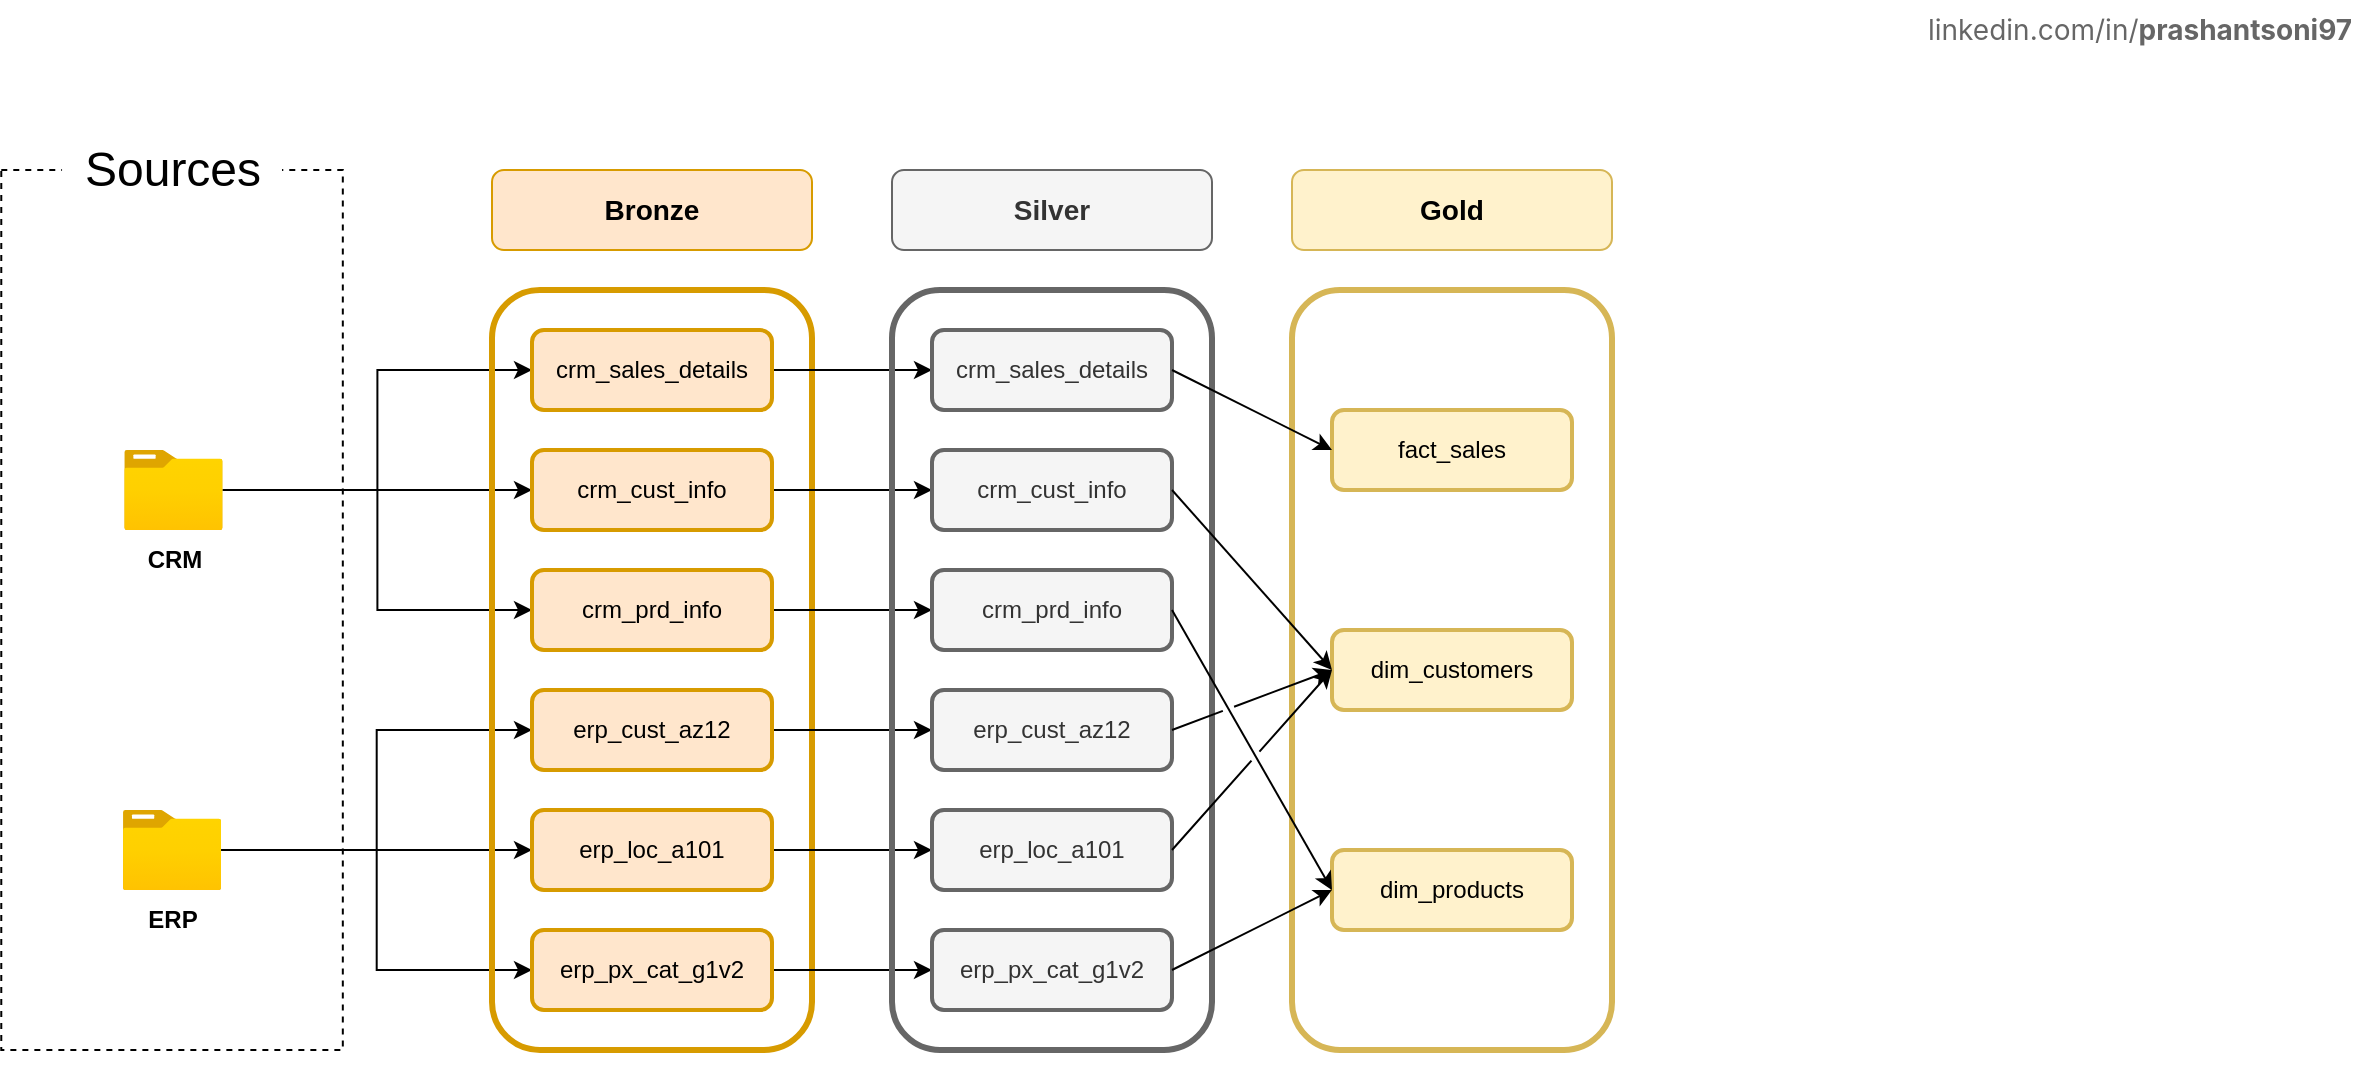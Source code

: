 <mxfile version="26.2.2">
  <diagram name="Page-1" id="aAPq7yrX8xiN54vTb0ye">
    <mxGraphModel dx="1833" dy="779" grid="1" gridSize="10" guides="1" tooltips="1" connect="1" arrows="1" fold="1" page="0" pageScale="1" pageWidth="850" pageHeight="1100" math="0" shadow="0">
      <root>
        <mxCell id="0" />
        <mxCell id="1" parent="0" />
        <mxCell id="GxLiyHWng1ZLxqPeN5Pv-1" value="" style="rounded=1;whiteSpace=wrap;html=1;fillColor=none;strokeColor=#d6b656;fontStyle=1;strokeWidth=3;" vertex="1" parent="1">
          <mxGeometry x="-340" y="140" width="160" height="380" as="geometry" />
        </mxCell>
        <mxCell id="CCftOi4Q_SrcD-vtpvmh-3" value="" style="rounded=0;whiteSpace=wrap;html=1;fillColor=none;dashed=1;" parent="1" vertex="1">
          <mxGeometry x="-985.36" y="80" width="170.77" height="440" as="geometry" />
        </mxCell>
        <mxCell id="CCftOi4Q_SrcD-vtpvmh-12" value="&lt;font style=&quot;font-size: 24px;&quot;&gt;Sources&lt;/font&gt;" style="text;html=1;align=center;verticalAlign=middle;resizable=0;points=[];autosize=1;strokeColor=none;fillColor=default;" parent="1" vertex="1">
          <mxGeometry x="-954.98" y="60" width="110" height="40" as="geometry" />
        </mxCell>
        <mxCell id="GxLiyHWng1ZLxqPeN5Pv-10" style="edgeStyle=orthogonalEdgeStyle;rounded=0;orthogonalLoop=1;jettySize=auto;html=1;" edge="1" parent="1" source="CCftOi4Q_SrcD-vtpvmh-32" target="WwM-MeeeuHuCIYZ2TYNl-12">
          <mxGeometry relative="1" as="geometry" />
        </mxCell>
        <mxCell id="GxLiyHWng1ZLxqPeN5Pv-11" style="edgeStyle=orthogonalEdgeStyle;rounded=0;orthogonalLoop=1;jettySize=auto;html=1;entryX=0;entryY=0.5;entryDx=0;entryDy=0;" edge="1" parent="1" source="CCftOi4Q_SrcD-vtpvmh-32" target="WwM-MeeeuHuCIYZ2TYNl-15">
          <mxGeometry relative="1" as="geometry" />
        </mxCell>
        <mxCell id="GxLiyHWng1ZLxqPeN5Pv-12" style="edgeStyle=orthogonalEdgeStyle;rounded=0;orthogonalLoop=1;jettySize=auto;html=1;entryX=0;entryY=0.5;entryDx=0;entryDy=0;" edge="1" parent="1" source="CCftOi4Q_SrcD-vtpvmh-32" target="WwM-MeeeuHuCIYZ2TYNl-14">
          <mxGeometry relative="1" as="geometry" />
        </mxCell>
        <mxCell id="CCftOi4Q_SrcD-vtpvmh-32" value="" style="image;aspect=fixed;html=1;points=[];align=center;fontSize=12;image=img/lib/azure2/general/Folder_Blank.svg;" parent="1" vertex="1">
          <mxGeometry x="-923.92" y="220" width="49.29" height="40" as="geometry" />
        </mxCell>
        <mxCell id="CCftOi4Q_SrcD-vtpvmh-36" value="&lt;b&gt;CRM&lt;/b&gt;" style="text;html=1;align=center;verticalAlign=middle;resizable=0;points=[];autosize=1;strokeColor=none;fillColor=none;" parent="1" vertex="1">
          <mxGeometry x="-924.27" y="260" width="50" height="30" as="geometry" />
        </mxCell>
        <mxCell id="GxLiyHWng1ZLxqPeN5Pv-13" style="edgeStyle=orthogonalEdgeStyle;rounded=0;orthogonalLoop=1;jettySize=auto;html=1;" edge="1" parent="1" source="CCftOi4Q_SrcD-vtpvmh-38" target="WwM-MeeeuHuCIYZ2TYNl-17">
          <mxGeometry relative="1" as="geometry" />
        </mxCell>
        <mxCell id="GxLiyHWng1ZLxqPeN5Pv-14" style="edgeStyle=orthogonalEdgeStyle;rounded=0;orthogonalLoop=1;jettySize=auto;html=1;entryX=0;entryY=0.5;entryDx=0;entryDy=0;" edge="1" parent="1" source="CCftOi4Q_SrcD-vtpvmh-38" target="WwM-MeeeuHuCIYZ2TYNl-16">
          <mxGeometry relative="1" as="geometry" />
        </mxCell>
        <mxCell id="GxLiyHWng1ZLxqPeN5Pv-15" style="edgeStyle=orthogonalEdgeStyle;rounded=0;orthogonalLoop=1;jettySize=auto;html=1;entryX=0;entryY=0.5;entryDx=0;entryDy=0;" edge="1" parent="1" source="CCftOi4Q_SrcD-vtpvmh-38" target="WwM-MeeeuHuCIYZ2TYNl-18">
          <mxGeometry relative="1" as="geometry" />
        </mxCell>
        <mxCell id="CCftOi4Q_SrcD-vtpvmh-38" value="" style="image;aspect=fixed;html=1;points=[];align=center;fontSize=12;image=img/lib/azure2/general/Folder_Blank.svg;" parent="1" vertex="1">
          <mxGeometry x="-924.62" y="400" width="49.29" height="40" as="geometry" />
        </mxCell>
        <mxCell id="CCftOi4Q_SrcD-vtpvmh-39" value="&lt;b&gt;ERP&lt;/b&gt;" style="text;html=1;align=center;verticalAlign=middle;resizable=0;points=[];autosize=1;strokeColor=none;fillColor=none;" parent="1" vertex="1">
          <mxGeometry x="-924.62" y="440" width="50" height="30" as="geometry" />
        </mxCell>
        <UserObject label="&lt;span style=&quot;color: rgba(0, 0, 0, 0.6); font-family: -apple-system, system-ui, BlinkMacSystemFont, &amp;quot;Segoe UI&amp;quot;, Roboto, &amp;quot;Helvetica Neue&amp;quot;, &amp;quot;Fira Sans&amp;quot;, Ubuntu, Oxygen, &amp;quot;Oxygen Sans&amp;quot;, Cantarell, &amp;quot;Droid Sans&amp;quot;, &amp;quot;Apple Color Emoji&amp;quot;, &amp;quot;Segoe UI Emoji&amp;quot;, &amp;quot;Segoe UI Emoji&amp;quot;, &amp;quot;Segoe UI Symbol&amp;quot;, &amp;quot;Lucida Grande&amp;quot;, Helvetica, Arial, sans-serif; font-size: 14px; font-style: normal; font-variant-ligatures: normal; font-variant-caps: normal; letter-spacing: normal; orphans: 2; text-align: start; text-indent: 0px; text-transform: none; widows: 2; word-spacing: 0px; -webkit-text-stroke-width: 0px; white-space: normal; background-color: rgb(255, 255, 255); text-decoration-thickness: initial; text-decoration-style: initial; text-decoration-color: initial; float: none; display: inline !important;&quot;&gt;linkedin.com/in/&lt;b&gt;prashantsoni97&lt;/b&gt;&lt;/span&gt;" link="&lt;span style=&quot;color: rgba(0, 0, 0, 0.6); font-family: -apple-system, system-ui, BlinkMacSystemFont, &amp;quot;Segoe UI&amp;quot;, Roboto, &amp;quot;Helvetica Neue&amp;quot;, &amp;quot;Fira Sans&amp;quot;, Ubuntu, Oxygen, &amp;quot;Oxygen Sans&amp;quot;, Cantarell, &amp;quot;Droid Sans&amp;quot;, &amp;quot;Apple Color Emoji&amp;quot;, &amp;quot;Segoe UI Emoji&amp;quot;, &amp;quot;Segoe UI Emoji&amp;quot;, &amp;quot;Segoe UI Symbol&amp;quot;, &amp;quot;Lucida Grande&amp;quot;, Helvetica, Arial, sans-serif; font-size: 14px; font-style: normal; font-variant-ligatures: normal; font-variant-caps: normal; font-weight: 400; letter-spacing: normal; orphans: 2; text-align: start; text-indent: 0px; text-transform: none; widows: 2; word-spacing: 0px; -webkit-text-stroke-width: 0px; white-space: normal; background-color: rgb(255, 255, 255); text-decoration-thickness: initial; text-decoration-style: initial; text-decoration-color: initial; display: inline !important; float: none;&quot;&gt;linkedin.com/in/prashantsoni97&lt;/span&gt;" id="gh4Ekd1EIu0wh4TbDIRg-9">
          <mxCell style="text;whiteSpace=wrap;html=1;" parent="1" vertex="1">
            <mxGeometry x="-24.48" y="-5" width="199.23" height="30" as="geometry" />
          </mxCell>
        </UserObject>
        <mxCell id="WwM-MeeeuHuCIYZ2TYNl-3" style="edgeStyle=orthogonalEdgeStyle;rounded=0;orthogonalLoop=1;jettySize=auto;html=1;exitX=0.5;exitY=1;exitDx=0;exitDy=0;" parent="1" source="CCftOi4Q_SrcD-vtpvmh-3" target="CCftOi4Q_SrcD-vtpvmh-3" edge="1">
          <mxGeometry relative="1" as="geometry" />
        </mxCell>
        <mxCell id="WwM-MeeeuHuCIYZ2TYNl-7" value="&lt;font style=&quot;font-size: 14px;&quot;&gt;Bronze&lt;/font&gt;" style="rounded=1;whiteSpace=wrap;html=1;fillColor=#ffe6cc;strokeColor=#d79b00;fontStyle=1" parent="1" vertex="1">
          <mxGeometry x="-740" y="80" width="160" height="40" as="geometry" />
        </mxCell>
        <mxCell id="WwM-MeeeuHuCIYZ2TYNl-10" value="&lt;font style=&quot;font-size: 14px;&quot;&gt;Gold&lt;/font&gt;" style="rounded=1;whiteSpace=wrap;html=1;fillColor=#fff2cc;strokeColor=#d6b656;fontStyle=1" parent="1" vertex="1">
          <mxGeometry x="-340" y="80" width="160" height="40" as="geometry" />
        </mxCell>
        <mxCell id="WwM-MeeeuHuCIYZ2TYNl-11" value="" style="rounded=1;whiteSpace=wrap;html=1;fillColor=none;strokeColor=#d79b00;fontStyle=1;strokeWidth=3;" parent="1" vertex="1">
          <mxGeometry x="-740" y="140" width="160" height="380" as="geometry" />
        </mxCell>
        <mxCell id="uzscffKffSdlLqdksH3t-16" style="edgeStyle=orthogonalEdgeStyle;rounded=0;orthogonalLoop=1;jettySize=auto;html=1;" parent="1" source="WwM-MeeeuHuCIYZ2TYNl-12" target="uzscffKffSdlLqdksH3t-10" edge="1">
          <mxGeometry relative="1" as="geometry" />
        </mxCell>
        <mxCell id="WwM-MeeeuHuCIYZ2TYNl-12" value="crm_cust_info" style="rounded=1;whiteSpace=wrap;html=1;fillColor=#ffe6cc;strokeColor=#d79b00;strokeWidth=2;" parent="1" vertex="1">
          <mxGeometry x="-720" y="220" width="120" height="40" as="geometry" />
        </mxCell>
        <mxCell id="uzscffKffSdlLqdksH3t-17" style="edgeStyle=orthogonalEdgeStyle;rounded=0;orthogonalLoop=1;jettySize=auto;html=1;exitX=1;exitY=0.5;exitDx=0;exitDy=0;" parent="1" source="WwM-MeeeuHuCIYZ2TYNl-14" target="uzscffKffSdlLqdksH3t-11" edge="1">
          <mxGeometry relative="1" as="geometry" />
        </mxCell>
        <mxCell id="WwM-MeeeuHuCIYZ2TYNl-14" value="crm_prd_info" style="rounded=1;whiteSpace=wrap;html=1;fillColor=#ffe6cc;strokeColor=#d79b00;strokeWidth=2;" parent="1" vertex="1">
          <mxGeometry x="-720" y="280" width="120" height="40" as="geometry" />
        </mxCell>
        <mxCell id="uzscffKffSdlLqdksH3t-18" style="edgeStyle=orthogonalEdgeStyle;rounded=0;orthogonalLoop=1;jettySize=auto;html=1;entryX=0;entryY=0.5;entryDx=0;entryDy=0;" parent="1" source="WwM-MeeeuHuCIYZ2TYNl-15" target="uzscffKffSdlLqdksH3t-12" edge="1">
          <mxGeometry relative="1" as="geometry" />
        </mxCell>
        <mxCell id="WwM-MeeeuHuCIYZ2TYNl-15" value="crm_sales_details" style="rounded=1;whiteSpace=wrap;html=1;fillColor=#ffe6cc;strokeColor=#d79b00;strokeWidth=2;" parent="1" vertex="1">
          <mxGeometry x="-720" y="160" width="120" height="40" as="geometry" />
        </mxCell>
        <mxCell id="uzscffKffSdlLqdksH3t-19" style="edgeStyle=orthogonalEdgeStyle;rounded=0;orthogonalLoop=1;jettySize=auto;html=1;entryX=0;entryY=0.5;entryDx=0;entryDy=0;" parent="1" source="WwM-MeeeuHuCIYZ2TYNl-16" target="uzscffKffSdlLqdksH3t-13" edge="1">
          <mxGeometry relative="1" as="geometry" />
        </mxCell>
        <mxCell id="WwM-MeeeuHuCIYZ2TYNl-16" value="erp_cust_az12" style="rounded=1;whiteSpace=wrap;html=1;fillColor=#ffe6cc;strokeColor=#d79b00;strokeWidth=2;" parent="1" vertex="1">
          <mxGeometry x="-720" y="340" width="120" height="40" as="geometry" />
        </mxCell>
        <mxCell id="uzscffKffSdlLqdksH3t-20" style="edgeStyle=orthogonalEdgeStyle;rounded=0;orthogonalLoop=1;jettySize=auto;html=1;" parent="1" source="WwM-MeeeuHuCIYZ2TYNl-17" target="uzscffKffSdlLqdksH3t-14" edge="1">
          <mxGeometry relative="1" as="geometry" />
        </mxCell>
        <mxCell id="WwM-MeeeuHuCIYZ2TYNl-17" value="erp_loc_a101" style="rounded=1;whiteSpace=wrap;html=1;fillColor=#ffe6cc;strokeColor=#d79b00;strokeWidth=2;" parent="1" vertex="1">
          <mxGeometry x="-720" y="400" width="120" height="40" as="geometry" />
        </mxCell>
        <mxCell id="uzscffKffSdlLqdksH3t-21" style="edgeStyle=orthogonalEdgeStyle;rounded=0;orthogonalLoop=1;jettySize=auto;html=1;" parent="1" source="WwM-MeeeuHuCIYZ2TYNl-18" target="uzscffKffSdlLqdksH3t-15" edge="1">
          <mxGeometry relative="1" as="geometry" />
        </mxCell>
        <mxCell id="WwM-MeeeuHuCIYZ2TYNl-18" value="erp_px_cat_g1v2" style="rounded=1;whiteSpace=wrap;html=1;fillColor=#ffe6cc;strokeColor=#d79b00;strokeWidth=2;" parent="1" vertex="1">
          <mxGeometry x="-720" y="460" width="120" height="40" as="geometry" />
        </mxCell>
        <mxCell id="uzscffKffSdlLqdksH3t-8" value="&lt;font style=&quot;font-size: 14px;&quot;&gt;Silver&lt;/font&gt;" style="rounded=1;whiteSpace=wrap;html=1;fillColor=#f5f5f5;strokeColor=#666666;fontStyle=1;fontColor=#333333;" parent="1" vertex="1">
          <mxGeometry x="-540" y="80" width="160" height="40" as="geometry" />
        </mxCell>
        <mxCell id="uzscffKffSdlLqdksH3t-9" value="" style="rounded=1;whiteSpace=wrap;html=1;fillColor=none;strokeColor=#666666;fontStyle=1;strokeWidth=3;fontColor=#333333;" parent="1" vertex="1">
          <mxGeometry x="-540" y="140" width="160" height="380" as="geometry" />
        </mxCell>
        <mxCell id="uzscffKffSdlLqdksH3t-10" value="crm_cust_info" style="rounded=1;whiteSpace=wrap;html=1;fillColor=#f5f5f5;strokeColor=#666666;strokeWidth=2;fontColor=#333333;" parent="1" vertex="1">
          <mxGeometry x="-520" y="220" width="120" height="40" as="geometry" />
        </mxCell>
        <mxCell id="uzscffKffSdlLqdksH3t-11" value="crm_prd_info" style="rounded=1;whiteSpace=wrap;html=1;fillColor=#f5f5f5;strokeColor=#666666;strokeWidth=2;fontColor=#333333;" parent="1" vertex="1">
          <mxGeometry x="-520" y="280" width="120" height="40" as="geometry" />
        </mxCell>
        <mxCell id="uzscffKffSdlLqdksH3t-12" value="crm_sales_details" style="rounded=1;whiteSpace=wrap;html=1;fillColor=#f5f5f5;strokeColor=#666666;strokeWidth=2;fontColor=#333333;" parent="1" vertex="1">
          <mxGeometry x="-520" y="160" width="120" height="40" as="geometry" />
        </mxCell>
        <mxCell id="uzscffKffSdlLqdksH3t-13" value="erp_cust_az12" style="rounded=1;whiteSpace=wrap;html=1;fillColor=#f5f5f5;strokeColor=#666666;strokeWidth=2;fontColor=#333333;" parent="1" vertex="1">
          <mxGeometry x="-520" y="340" width="120" height="40" as="geometry" />
        </mxCell>
        <mxCell id="uzscffKffSdlLqdksH3t-14" value="erp_loc_a101" style="rounded=1;whiteSpace=wrap;html=1;fillColor=#f5f5f5;strokeColor=#666666;strokeWidth=2;fontColor=#333333;" parent="1" vertex="1">
          <mxGeometry x="-520" y="400" width="120" height="40" as="geometry" />
        </mxCell>
        <mxCell id="uzscffKffSdlLqdksH3t-15" value="erp_px_cat_g1v2" style="rounded=1;whiteSpace=wrap;html=1;fillColor=#f5f5f5;strokeColor=#666666;strokeWidth=2;fontColor=#333333;" parent="1" vertex="1">
          <mxGeometry x="-520" y="460" width="120" height="40" as="geometry" />
        </mxCell>
        <mxCell id="GxLiyHWng1ZLxqPeN5Pv-2" value="fact_sales" style="rounded=1;whiteSpace=wrap;html=1;fillColor=#fff2cc;strokeColor=#d6b656;strokeWidth=2;" vertex="1" parent="1">
          <mxGeometry x="-320" y="200" width="120" height="40" as="geometry" />
        </mxCell>
        <mxCell id="GxLiyHWng1ZLxqPeN5Pv-3" value="dim_customers" style="rounded=1;whiteSpace=wrap;html=1;fillColor=#fff2cc;strokeColor=#d6b656;strokeWidth=2;" vertex="1" parent="1">
          <mxGeometry x="-320" y="310" width="120" height="40" as="geometry" />
        </mxCell>
        <mxCell id="GxLiyHWng1ZLxqPeN5Pv-4" value="dim_products" style="rounded=1;whiteSpace=wrap;html=1;fillColor=#fff2cc;strokeColor=#d6b656;strokeWidth=2;" vertex="1" parent="1">
          <mxGeometry x="-320" y="420" width="120" height="40" as="geometry" />
        </mxCell>
        <mxCell id="GxLiyHWng1ZLxqPeN5Pv-16" value="" style="endArrow=classic;html=1;rounded=0;entryX=0;entryY=0.5;entryDx=0;entryDy=0;" edge="1" parent="1" target="GxLiyHWng1ZLxqPeN5Pv-2">
          <mxGeometry width="50" height="50" relative="1" as="geometry">
            <mxPoint x="-400" y="180" as="sourcePoint" />
            <mxPoint x="-350" y="130" as="targetPoint" />
          </mxGeometry>
        </mxCell>
        <mxCell id="GxLiyHWng1ZLxqPeN5Pv-17" value="" style="endArrow=classic;html=1;rounded=0;entryX=0;entryY=0.5;entryDx=0;entryDy=0;jumpStyle=gap;" edge="1" parent="1" target="GxLiyHWng1ZLxqPeN5Pv-3">
          <mxGeometry width="50" height="50" relative="1" as="geometry">
            <mxPoint x="-400" y="240" as="sourcePoint" />
            <mxPoint x="-350" y="190" as="targetPoint" />
          </mxGeometry>
        </mxCell>
        <mxCell id="GxLiyHWng1ZLxqPeN5Pv-18" value="" style="endArrow=classic;html=1;rounded=0;entryX=0;entryY=0.5;entryDx=0;entryDy=0;jumpStyle=gap;" edge="1" parent="1" target="GxLiyHWng1ZLxqPeN5Pv-4">
          <mxGeometry width="50" height="50" relative="1" as="geometry">
            <mxPoint x="-400" y="300" as="sourcePoint" />
            <mxPoint x="-320" y="390" as="targetPoint" />
          </mxGeometry>
        </mxCell>
        <mxCell id="GxLiyHWng1ZLxqPeN5Pv-19" value="" style="endArrow=classic;html=1;rounded=0;entryX=0;entryY=0.5;entryDx=0;entryDy=0;jumpStyle=gap;" edge="1" parent="1" target="GxLiyHWng1ZLxqPeN5Pv-3">
          <mxGeometry width="50" height="50" relative="1" as="geometry">
            <mxPoint x="-400" y="360" as="sourcePoint" />
            <mxPoint x="-320" y="510" as="targetPoint" />
          </mxGeometry>
        </mxCell>
        <mxCell id="GxLiyHWng1ZLxqPeN5Pv-20" value="" style="endArrow=classic;html=1;rounded=0;entryX=0;entryY=0.5;entryDx=0;entryDy=0;jumpStyle=gap;" edge="1" parent="1" target="GxLiyHWng1ZLxqPeN5Pv-3">
          <mxGeometry width="50" height="50" relative="1" as="geometry">
            <mxPoint x="-400" y="420" as="sourcePoint" />
            <mxPoint x="-320" y="570" as="targetPoint" />
          </mxGeometry>
        </mxCell>
        <mxCell id="GxLiyHWng1ZLxqPeN5Pv-21" value="" style="endArrow=classic;html=1;rounded=0;entryX=0;entryY=0.5;entryDx=0;entryDy=0;jumpStyle=gap;" edge="1" parent="1" target="GxLiyHWng1ZLxqPeN5Pv-4">
          <mxGeometry width="50" height="50" relative="1" as="geometry">
            <mxPoint x="-400" y="480" as="sourcePoint" />
            <mxPoint x="-320" y="630" as="targetPoint" />
          </mxGeometry>
        </mxCell>
      </root>
    </mxGraphModel>
  </diagram>
</mxfile>
